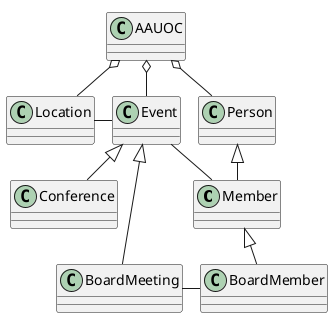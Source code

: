 @startuml

!pragma layout smetana

class Member

class BoardMember

class Event

class Conference

class BoardMeeting

class Location

class Person

class AAUOC

Event <|-- Conference
Event <|-- BoardMeeting

Person <|-- Member
Member <|-- BoardMember

Location - Event

AAUOC o-- Location
AAUOC o-- Event
AAUOC o-- Person

BoardMeeting - BoardMember

Event - Member
@enduml